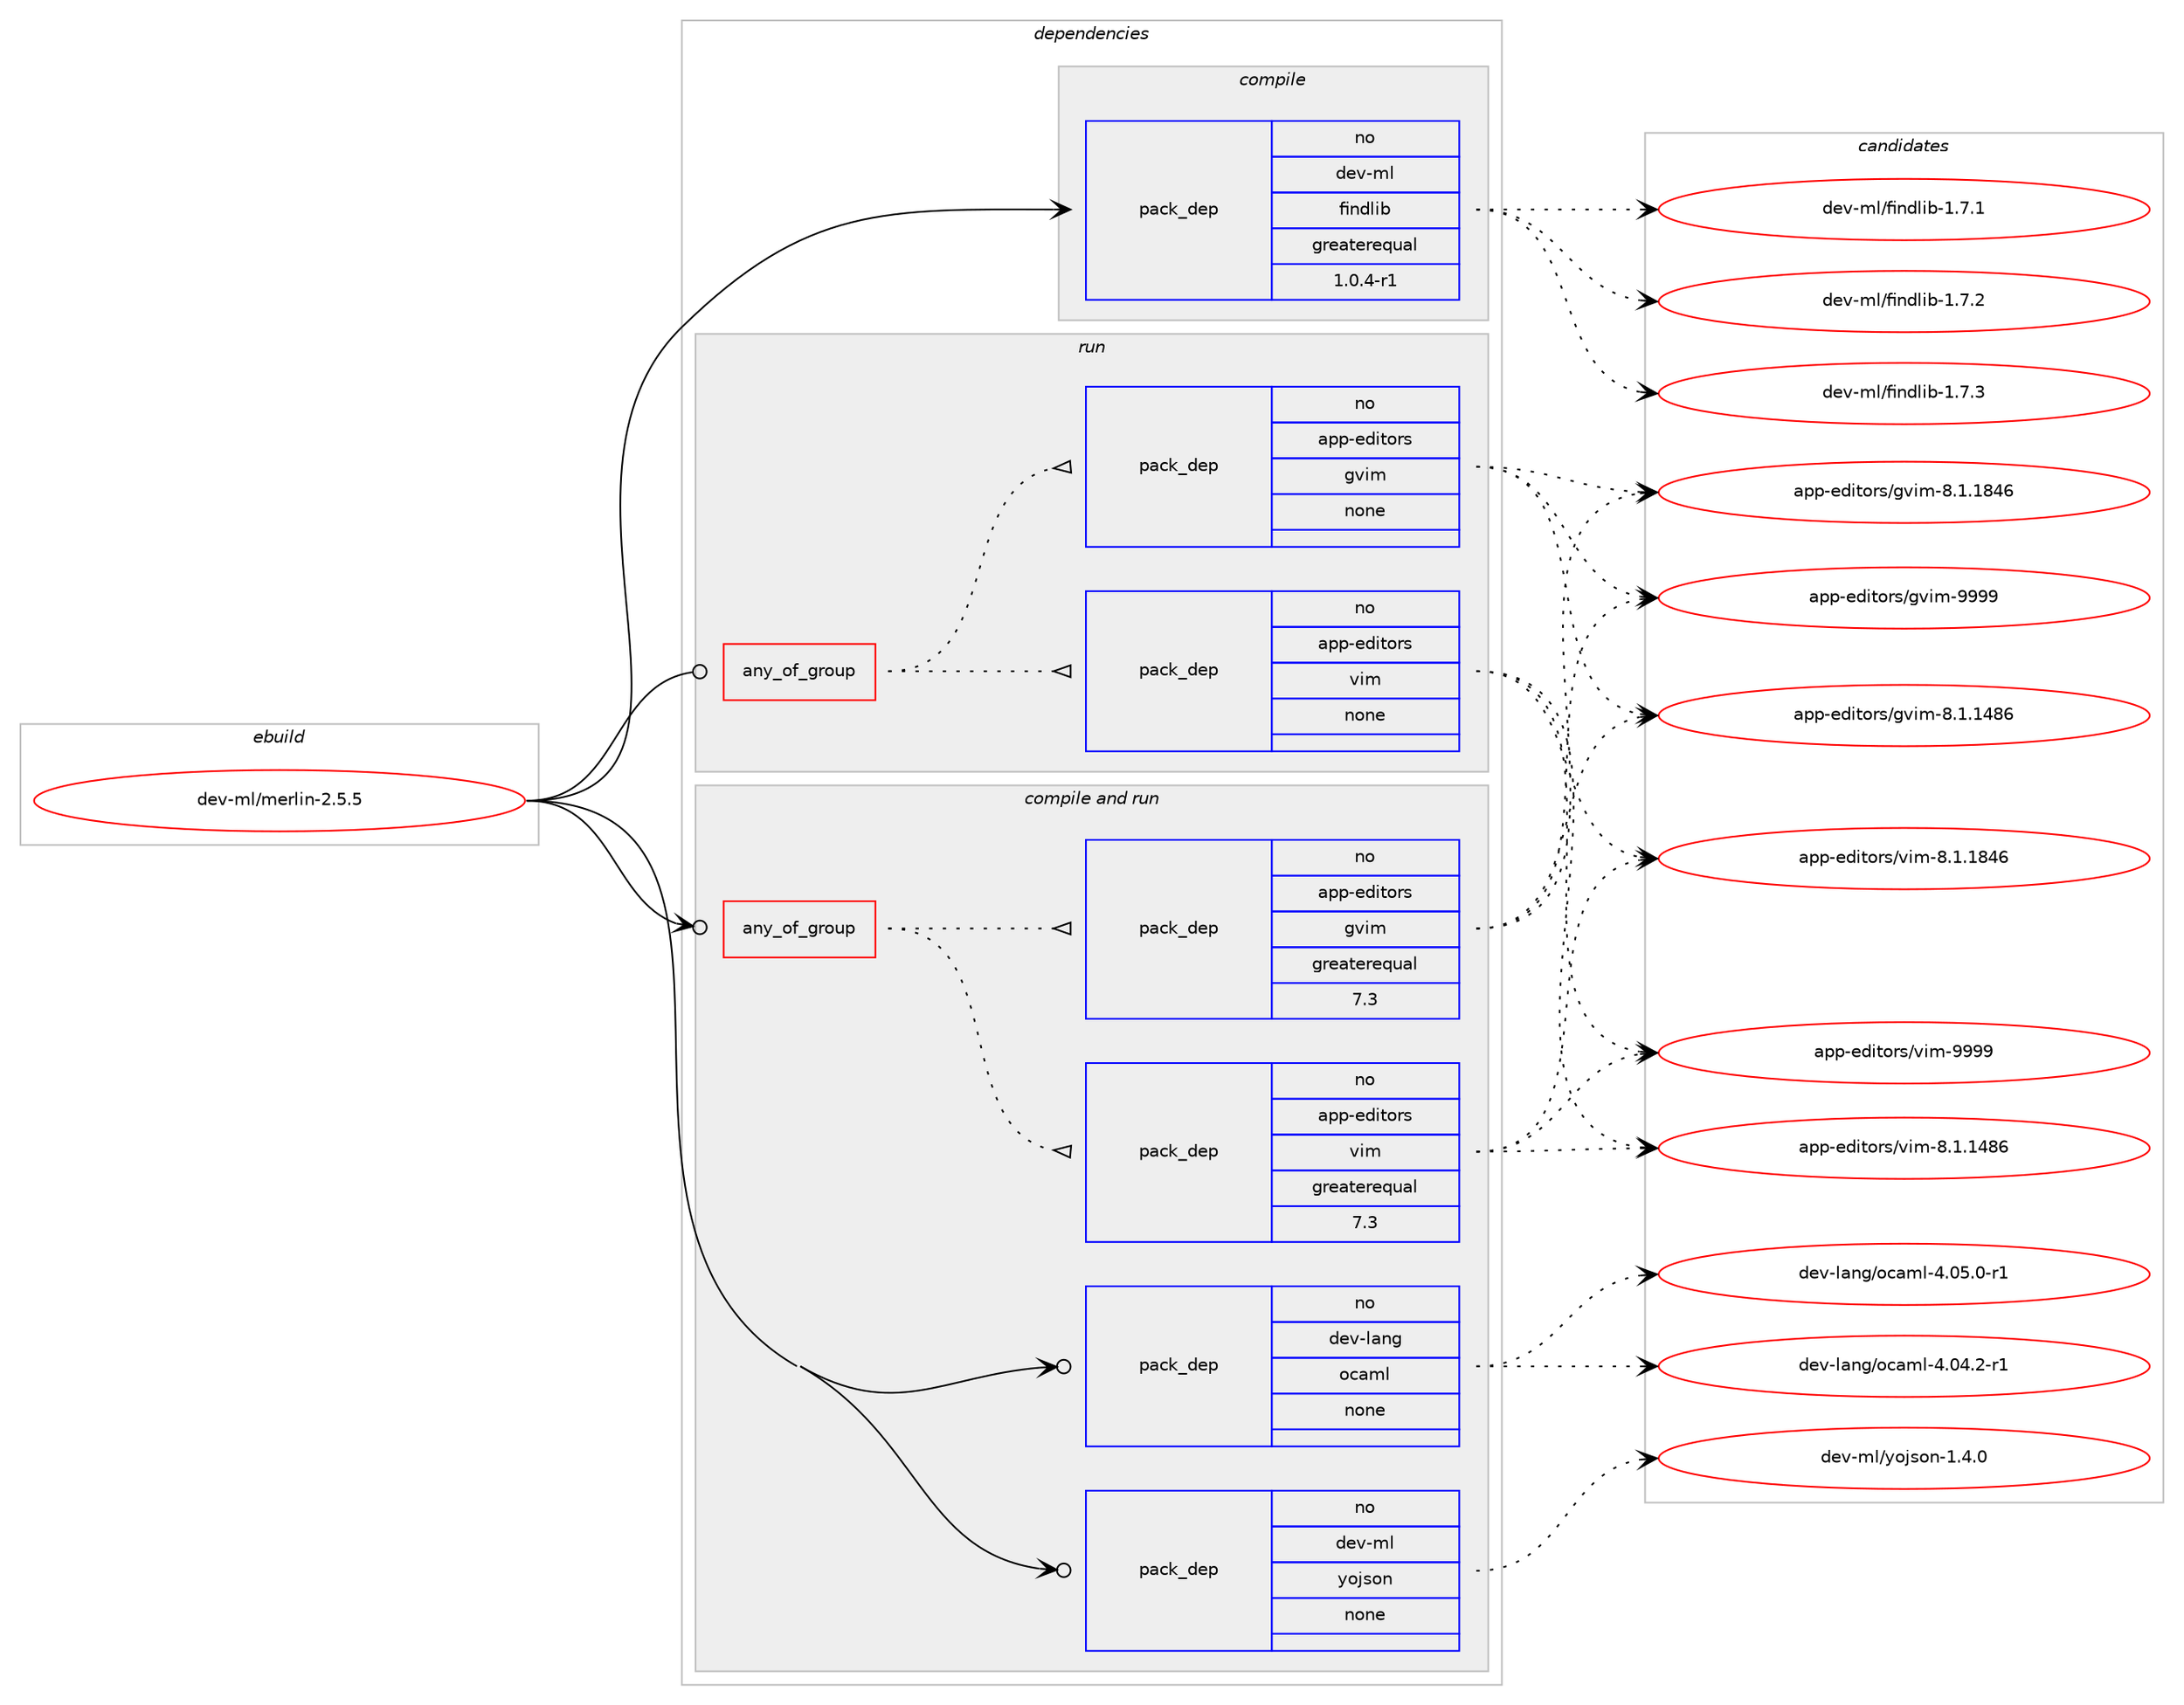 digraph prolog {

# *************
# Graph options
# *************

newrank=true;
concentrate=true;
compound=true;
graph [rankdir=LR,fontname=Helvetica,fontsize=10,ranksep=1.5];#, ranksep=2.5, nodesep=0.2];
edge  [arrowhead=vee];
node  [fontname=Helvetica,fontsize=10];

# **********
# The ebuild
# **********

subgraph cluster_leftcol {
color=gray;
rank=same;
label=<<i>ebuild</i>>;
id [label="dev-ml/merlin-2.5.5", color=red, width=4, href="../dev-ml/merlin-2.5.5.svg"];
}

# ****************
# The dependencies
# ****************

subgraph cluster_midcol {
color=gray;
label=<<i>dependencies</i>>;
subgraph cluster_compile {
fillcolor="#eeeeee";
style=filled;
label=<<i>compile</i>>;
subgraph pack427008 {
dependency571746 [label=<<TABLE BORDER="0" CELLBORDER="1" CELLSPACING="0" CELLPADDING="4" WIDTH="220"><TR><TD ROWSPAN="6" CELLPADDING="30">pack_dep</TD></TR><TR><TD WIDTH="110">no</TD></TR><TR><TD>dev-ml</TD></TR><TR><TD>findlib</TD></TR><TR><TD>greaterequal</TD></TR><TR><TD>1.0.4-r1</TD></TR></TABLE>>, shape=none, color=blue];
}
id:e -> dependency571746:w [weight=20,style="solid",arrowhead="vee"];
}
subgraph cluster_compileandrun {
fillcolor="#eeeeee";
style=filled;
label=<<i>compile and run</i>>;
subgraph any11260 {
dependency571747 [label=<<TABLE BORDER="0" CELLBORDER="1" CELLSPACING="0" CELLPADDING="4"><TR><TD CELLPADDING="10">any_of_group</TD></TR></TABLE>>, shape=none, color=red];subgraph pack427009 {
dependency571748 [label=<<TABLE BORDER="0" CELLBORDER="1" CELLSPACING="0" CELLPADDING="4" WIDTH="220"><TR><TD ROWSPAN="6" CELLPADDING="30">pack_dep</TD></TR><TR><TD WIDTH="110">no</TD></TR><TR><TD>app-editors</TD></TR><TR><TD>vim</TD></TR><TR><TD>greaterequal</TD></TR><TR><TD>7.3</TD></TR></TABLE>>, shape=none, color=blue];
}
dependency571747:e -> dependency571748:w [weight=20,style="dotted",arrowhead="oinv"];
subgraph pack427010 {
dependency571749 [label=<<TABLE BORDER="0" CELLBORDER="1" CELLSPACING="0" CELLPADDING="4" WIDTH="220"><TR><TD ROWSPAN="6" CELLPADDING="30">pack_dep</TD></TR><TR><TD WIDTH="110">no</TD></TR><TR><TD>app-editors</TD></TR><TR><TD>gvim</TD></TR><TR><TD>greaterequal</TD></TR><TR><TD>7.3</TD></TR></TABLE>>, shape=none, color=blue];
}
dependency571747:e -> dependency571749:w [weight=20,style="dotted",arrowhead="oinv"];
}
id:e -> dependency571747:w [weight=20,style="solid",arrowhead="odotvee"];
subgraph pack427011 {
dependency571750 [label=<<TABLE BORDER="0" CELLBORDER="1" CELLSPACING="0" CELLPADDING="4" WIDTH="220"><TR><TD ROWSPAN="6" CELLPADDING="30">pack_dep</TD></TR><TR><TD WIDTH="110">no</TD></TR><TR><TD>dev-lang</TD></TR><TR><TD>ocaml</TD></TR><TR><TD>none</TD></TR><TR><TD></TD></TR></TABLE>>, shape=none, color=blue];
}
id:e -> dependency571750:w [weight=20,style="solid",arrowhead="odotvee"];
subgraph pack427012 {
dependency571751 [label=<<TABLE BORDER="0" CELLBORDER="1" CELLSPACING="0" CELLPADDING="4" WIDTH="220"><TR><TD ROWSPAN="6" CELLPADDING="30">pack_dep</TD></TR><TR><TD WIDTH="110">no</TD></TR><TR><TD>dev-ml</TD></TR><TR><TD>yojson</TD></TR><TR><TD>none</TD></TR><TR><TD></TD></TR></TABLE>>, shape=none, color=blue];
}
id:e -> dependency571751:w [weight=20,style="solid",arrowhead="odotvee"];
}
subgraph cluster_run {
fillcolor="#eeeeee";
style=filled;
label=<<i>run</i>>;
subgraph any11261 {
dependency571752 [label=<<TABLE BORDER="0" CELLBORDER="1" CELLSPACING="0" CELLPADDING="4"><TR><TD CELLPADDING="10">any_of_group</TD></TR></TABLE>>, shape=none, color=red];subgraph pack427013 {
dependency571753 [label=<<TABLE BORDER="0" CELLBORDER="1" CELLSPACING="0" CELLPADDING="4" WIDTH="220"><TR><TD ROWSPAN="6" CELLPADDING="30">pack_dep</TD></TR><TR><TD WIDTH="110">no</TD></TR><TR><TD>app-editors</TD></TR><TR><TD>vim</TD></TR><TR><TD>none</TD></TR><TR><TD></TD></TR></TABLE>>, shape=none, color=blue];
}
dependency571752:e -> dependency571753:w [weight=20,style="dotted",arrowhead="oinv"];
subgraph pack427014 {
dependency571754 [label=<<TABLE BORDER="0" CELLBORDER="1" CELLSPACING="0" CELLPADDING="4" WIDTH="220"><TR><TD ROWSPAN="6" CELLPADDING="30">pack_dep</TD></TR><TR><TD WIDTH="110">no</TD></TR><TR><TD>app-editors</TD></TR><TR><TD>gvim</TD></TR><TR><TD>none</TD></TR><TR><TD></TD></TR></TABLE>>, shape=none, color=blue];
}
dependency571752:e -> dependency571754:w [weight=20,style="dotted",arrowhead="oinv"];
}
id:e -> dependency571752:w [weight=20,style="solid",arrowhead="odot"];
}
}

# **************
# The candidates
# **************

subgraph cluster_choices {
rank=same;
color=gray;
label=<<i>candidates</i>>;

subgraph choice427008 {
color=black;
nodesep=1;
choice100101118451091084710210511010010810598454946554649 [label="dev-ml/findlib-1.7.1", color=red, width=4,href="../dev-ml/findlib-1.7.1.svg"];
choice100101118451091084710210511010010810598454946554650 [label="dev-ml/findlib-1.7.2", color=red, width=4,href="../dev-ml/findlib-1.7.2.svg"];
choice100101118451091084710210511010010810598454946554651 [label="dev-ml/findlib-1.7.3", color=red, width=4,href="../dev-ml/findlib-1.7.3.svg"];
dependency571746:e -> choice100101118451091084710210511010010810598454946554649:w [style=dotted,weight="100"];
dependency571746:e -> choice100101118451091084710210511010010810598454946554650:w [style=dotted,weight="100"];
dependency571746:e -> choice100101118451091084710210511010010810598454946554651:w [style=dotted,weight="100"];
}
subgraph choice427009 {
color=black;
nodesep=1;
choice971121124510110010511611111411547118105109455646494649525654 [label="app-editors/vim-8.1.1486", color=red, width=4,href="../app-editors/vim-8.1.1486.svg"];
choice971121124510110010511611111411547118105109455646494649565254 [label="app-editors/vim-8.1.1846", color=red, width=4,href="../app-editors/vim-8.1.1846.svg"];
choice9711211245101100105116111114115471181051094557575757 [label="app-editors/vim-9999", color=red, width=4,href="../app-editors/vim-9999.svg"];
dependency571748:e -> choice971121124510110010511611111411547118105109455646494649525654:w [style=dotted,weight="100"];
dependency571748:e -> choice971121124510110010511611111411547118105109455646494649565254:w [style=dotted,weight="100"];
dependency571748:e -> choice9711211245101100105116111114115471181051094557575757:w [style=dotted,weight="100"];
}
subgraph choice427010 {
color=black;
nodesep=1;
choice971121124510110010511611111411547103118105109455646494649525654 [label="app-editors/gvim-8.1.1486", color=red, width=4,href="../app-editors/gvim-8.1.1486.svg"];
choice971121124510110010511611111411547103118105109455646494649565254 [label="app-editors/gvim-8.1.1846", color=red, width=4,href="../app-editors/gvim-8.1.1846.svg"];
choice9711211245101100105116111114115471031181051094557575757 [label="app-editors/gvim-9999", color=red, width=4,href="../app-editors/gvim-9999.svg"];
dependency571749:e -> choice971121124510110010511611111411547103118105109455646494649525654:w [style=dotted,weight="100"];
dependency571749:e -> choice971121124510110010511611111411547103118105109455646494649565254:w [style=dotted,weight="100"];
dependency571749:e -> choice9711211245101100105116111114115471031181051094557575757:w [style=dotted,weight="100"];
}
subgraph choice427011 {
color=black;
nodesep=1;
choice1001011184510897110103471119997109108455246485246504511449 [label="dev-lang/ocaml-4.04.2-r1", color=red, width=4,href="../dev-lang/ocaml-4.04.2-r1.svg"];
choice1001011184510897110103471119997109108455246485346484511449 [label="dev-lang/ocaml-4.05.0-r1", color=red, width=4,href="../dev-lang/ocaml-4.05.0-r1.svg"];
dependency571750:e -> choice1001011184510897110103471119997109108455246485246504511449:w [style=dotted,weight="100"];
dependency571750:e -> choice1001011184510897110103471119997109108455246485346484511449:w [style=dotted,weight="100"];
}
subgraph choice427012 {
color=black;
nodesep=1;
choice1001011184510910847121111106115111110454946524648 [label="dev-ml/yojson-1.4.0", color=red, width=4,href="../dev-ml/yojson-1.4.0.svg"];
dependency571751:e -> choice1001011184510910847121111106115111110454946524648:w [style=dotted,weight="100"];
}
subgraph choice427013 {
color=black;
nodesep=1;
choice971121124510110010511611111411547118105109455646494649525654 [label="app-editors/vim-8.1.1486", color=red, width=4,href="../app-editors/vim-8.1.1486.svg"];
choice971121124510110010511611111411547118105109455646494649565254 [label="app-editors/vim-8.1.1846", color=red, width=4,href="../app-editors/vim-8.1.1846.svg"];
choice9711211245101100105116111114115471181051094557575757 [label="app-editors/vim-9999", color=red, width=4,href="../app-editors/vim-9999.svg"];
dependency571753:e -> choice971121124510110010511611111411547118105109455646494649525654:w [style=dotted,weight="100"];
dependency571753:e -> choice971121124510110010511611111411547118105109455646494649565254:w [style=dotted,weight="100"];
dependency571753:e -> choice9711211245101100105116111114115471181051094557575757:w [style=dotted,weight="100"];
}
subgraph choice427014 {
color=black;
nodesep=1;
choice971121124510110010511611111411547103118105109455646494649525654 [label="app-editors/gvim-8.1.1486", color=red, width=4,href="../app-editors/gvim-8.1.1486.svg"];
choice971121124510110010511611111411547103118105109455646494649565254 [label="app-editors/gvim-8.1.1846", color=red, width=4,href="../app-editors/gvim-8.1.1846.svg"];
choice9711211245101100105116111114115471031181051094557575757 [label="app-editors/gvim-9999", color=red, width=4,href="../app-editors/gvim-9999.svg"];
dependency571754:e -> choice971121124510110010511611111411547103118105109455646494649525654:w [style=dotted,weight="100"];
dependency571754:e -> choice971121124510110010511611111411547103118105109455646494649565254:w [style=dotted,weight="100"];
dependency571754:e -> choice9711211245101100105116111114115471031181051094557575757:w [style=dotted,weight="100"];
}
}

}
